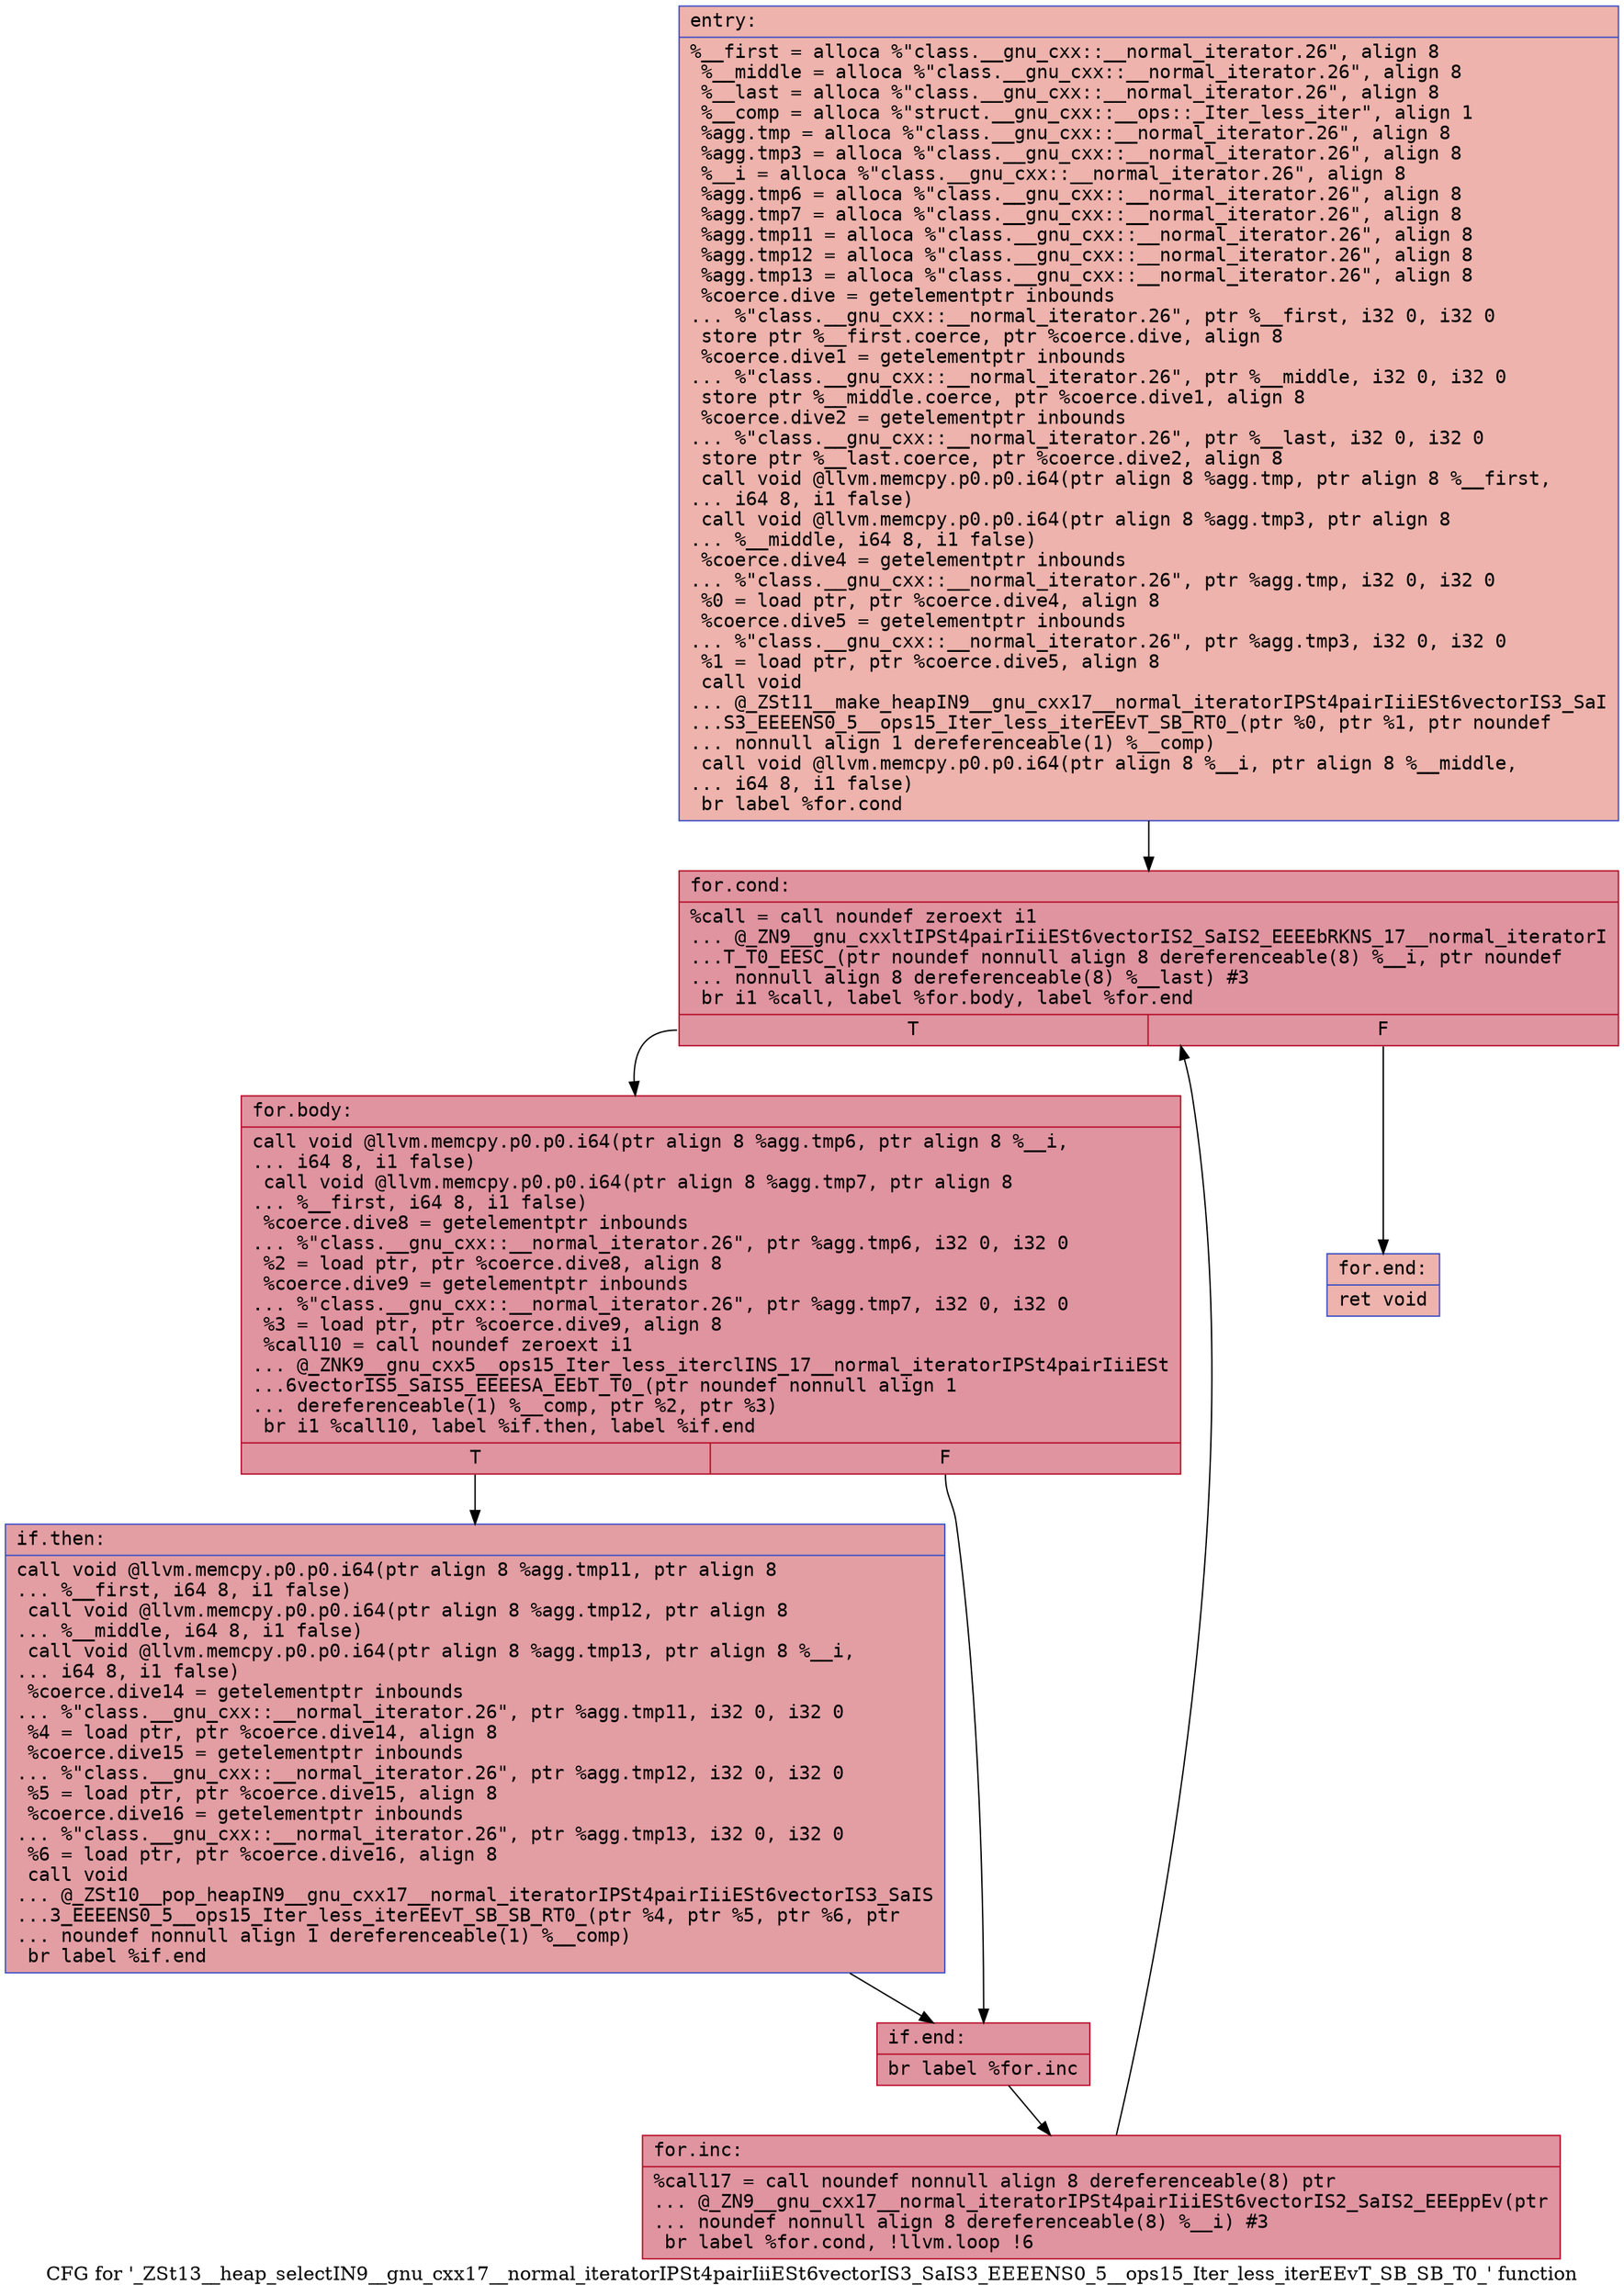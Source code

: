 digraph "CFG for '_ZSt13__heap_selectIN9__gnu_cxx17__normal_iteratorIPSt4pairIiiESt6vectorIS3_SaIS3_EEEENS0_5__ops15_Iter_less_iterEEvT_SB_SB_T0_' function" {
	label="CFG for '_ZSt13__heap_selectIN9__gnu_cxx17__normal_iteratorIPSt4pairIiiESt6vectorIS3_SaIS3_EEEENS0_5__ops15_Iter_less_iterEEvT_SB_SB_T0_' function";

	Node0x56307d73b6a0 [shape=record,color="#3d50c3ff", style=filled, fillcolor="#d6524470" fontname="Courier",label="{entry:\l|  %__first = alloca %\"class.__gnu_cxx::__normal_iterator.26\", align 8\l  %__middle = alloca %\"class.__gnu_cxx::__normal_iterator.26\", align 8\l  %__last = alloca %\"class.__gnu_cxx::__normal_iterator.26\", align 8\l  %__comp = alloca %\"struct.__gnu_cxx::__ops::_Iter_less_iter\", align 1\l  %agg.tmp = alloca %\"class.__gnu_cxx::__normal_iterator.26\", align 8\l  %agg.tmp3 = alloca %\"class.__gnu_cxx::__normal_iterator.26\", align 8\l  %__i = alloca %\"class.__gnu_cxx::__normal_iterator.26\", align 8\l  %agg.tmp6 = alloca %\"class.__gnu_cxx::__normal_iterator.26\", align 8\l  %agg.tmp7 = alloca %\"class.__gnu_cxx::__normal_iterator.26\", align 8\l  %agg.tmp11 = alloca %\"class.__gnu_cxx::__normal_iterator.26\", align 8\l  %agg.tmp12 = alloca %\"class.__gnu_cxx::__normal_iterator.26\", align 8\l  %agg.tmp13 = alloca %\"class.__gnu_cxx::__normal_iterator.26\", align 8\l  %coerce.dive = getelementptr inbounds\l... %\"class.__gnu_cxx::__normal_iterator.26\", ptr %__first, i32 0, i32 0\l  store ptr %__first.coerce, ptr %coerce.dive, align 8\l  %coerce.dive1 = getelementptr inbounds\l... %\"class.__gnu_cxx::__normal_iterator.26\", ptr %__middle, i32 0, i32 0\l  store ptr %__middle.coerce, ptr %coerce.dive1, align 8\l  %coerce.dive2 = getelementptr inbounds\l... %\"class.__gnu_cxx::__normal_iterator.26\", ptr %__last, i32 0, i32 0\l  store ptr %__last.coerce, ptr %coerce.dive2, align 8\l  call void @llvm.memcpy.p0.p0.i64(ptr align 8 %agg.tmp, ptr align 8 %__first,\l... i64 8, i1 false)\l  call void @llvm.memcpy.p0.p0.i64(ptr align 8 %agg.tmp3, ptr align 8\l... %__middle, i64 8, i1 false)\l  %coerce.dive4 = getelementptr inbounds\l... %\"class.__gnu_cxx::__normal_iterator.26\", ptr %agg.tmp, i32 0, i32 0\l  %0 = load ptr, ptr %coerce.dive4, align 8\l  %coerce.dive5 = getelementptr inbounds\l... %\"class.__gnu_cxx::__normal_iterator.26\", ptr %agg.tmp3, i32 0, i32 0\l  %1 = load ptr, ptr %coerce.dive5, align 8\l  call void\l... @_ZSt11__make_heapIN9__gnu_cxx17__normal_iteratorIPSt4pairIiiESt6vectorIS3_SaI\l...S3_EEEENS0_5__ops15_Iter_less_iterEEvT_SB_RT0_(ptr %0, ptr %1, ptr noundef\l... nonnull align 1 dereferenceable(1) %__comp)\l  call void @llvm.memcpy.p0.p0.i64(ptr align 8 %__i, ptr align 8 %__middle,\l... i64 8, i1 false)\l  br label %for.cond\l}"];
	Node0x56307d73b6a0 -> Node0x56307d73cca0[tooltip="entry -> for.cond\nProbability 100.00%" ];
	Node0x56307d73cca0 [shape=record,color="#b70d28ff", style=filled, fillcolor="#b70d2870" fontname="Courier",label="{for.cond:\l|  %call = call noundef zeroext i1\l... @_ZN9__gnu_cxxltIPSt4pairIiiESt6vectorIS2_SaIS2_EEEEbRKNS_17__normal_iteratorI\l...T_T0_EESC_(ptr noundef nonnull align 8 dereferenceable(8) %__i, ptr noundef\l... nonnull align 8 dereferenceable(8) %__last) #3\l  br i1 %call, label %for.body, label %for.end\l|{<s0>T|<s1>F}}"];
	Node0x56307d73cca0:s0 -> Node0x56307d73cfd0[tooltip="for.cond -> for.body\nProbability 96.88%" ];
	Node0x56307d73cca0:s1 -> Node0x56307d73d020[tooltip="for.cond -> for.end\nProbability 3.12%" ];
	Node0x56307d73cfd0 [shape=record,color="#b70d28ff", style=filled, fillcolor="#b70d2870" fontname="Courier",label="{for.body:\l|  call void @llvm.memcpy.p0.p0.i64(ptr align 8 %agg.tmp6, ptr align 8 %__i,\l... i64 8, i1 false)\l  call void @llvm.memcpy.p0.p0.i64(ptr align 8 %agg.tmp7, ptr align 8\l... %__first, i64 8, i1 false)\l  %coerce.dive8 = getelementptr inbounds\l... %\"class.__gnu_cxx::__normal_iterator.26\", ptr %agg.tmp6, i32 0, i32 0\l  %2 = load ptr, ptr %coerce.dive8, align 8\l  %coerce.dive9 = getelementptr inbounds\l... %\"class.__gnu_cxx::__normal_iterator.26\", ptr %agg.tmp7, i32 0, i32 0\l  %3 = load ptr, ptr %coerce.dive9, align 8\l  %call10 = call noundef zeroext i1\l... @_ZNK9__gnu_cxx5__ops15_Iter_less_iterclINS_17__normal_iteratorIPSt4pairIiiESt\l...6vectorIS5_SaIS5_EEEESA_EEbT_T0_(ptr noundef nonnull align 1\l... dereferenceable(1) %__comp, ptr %2, ptr %3)\l  br i1 %call10, label %if.then, label %if.end\l|{<s0>T|<s1>F}}"];
	Node0x56307d73cfd0:s0 -> Node0x56307d73dbc0[tooltip="for.body -> if.then\nProbability 50.00%" ];
	Node0x56307d73cfd0:s1 -> Node0x56307d73dc70[tooltip="for.body -> if.end\nProbability 50.00%" ];
	Node0x56307d73dbc0 [shape=record,color="#3d50c3ff", style=filled, fillcolor="#be242e70" fontname="Courier",label="{if.then:\l|  call void @llvm.memcpy.p0.p0.i64(ptr align 8 %agg.tmp11, ptr align 8\l... %__first, i64 8, i1 false)\l  call void @llvm.memcpy.p0.p0.i64(ptr align 8 %agg.tmp12, ptr align 8\l... %__middle, i64 8, i1 false)\l  call void @llvm.memcpy.p0.p0.i64(ptr align 8 %agg.tmp13, ptr align 8 %__i,\l... i64 8, i1 false)\l  %coerce.dive14 = getelementptr inbounds\l... %\"class.__gnu_cxx::__normal_iterator.26\", ptr %agg.tmp11, i32 0, i32 0\l  %4 = load ptr, ptr %coerce.dive14, align 8\l  %coerce.dive15 = getelementptr inbounds\l... %\"class.__gnu_cxx::__normal_iterator.26\", ptr %agg.tmp12, i32 0, i32 0\l  %5 = load ptr, ptr %coerce.dive15, align 8\l  %coerce.dive16 = getelementptr inbounds\l... %\"class.__gnu_cxx::__normal_iterator.26\", ptr %agg.tmp13, i32 0, i32 0\l  %6 = load ptr, ptr %coerce.dive16, align 8\l  call void\l... @_ZSt10__pop_heapIN9__gnu_cxx17__normal_iteratorIPSt4pairIiiESt6vectorIS3_SaIS\l...3_EEEENS0_5__ops15_Iter_less_iterEEvT_SB_SB_RT0_(ptr %4, ptr %5, ptr %6, ptr\l... noundef nonnull align 1 dereferenceable(1) %__comp)\l  br label %if.end\l}"];
	Node0x56307d73dbc0 -> Node0x56307d73dc70[tooltip="if.then -> if.end\nProbability 100.00%" ];
	Node0x56307d73dc70 [shape=record,color="#b70d28ff", style=filled, fillcolor="#b70d2870" fontname="Courier",label="{if.end:\l|  br label %for.inc\l}"];
	Node0x56307d73dc70 -> Node0x56307d73e8a0[tooltip="if.end -> for.inc\nProbability 100.00%" ];
	Node0x56307d73e8a0 [shape=record,color="#b70d28ff", style=filled, fillcolor="#b70d2870" fontname="Courier",label="{for.inc:\l|  %call17 = call noundef nonnull align 8 dereferenceable(8) ptr\l... @_ZN9__gnu_cxx17__normal_iteratorIPSt4pairIiiESt6vectorIS2_SaIS2_EEEppEv(ptr\l... noundef nonnull align 8 dereferenceable(8) %__i) #3\l  br label %for.cond, !llvm.loop !6\l}"];
	Node0x56307d73e8a0 -> Node0x56307d73cca0[tooltip="for.inc -> for.cond\nProbability 100.00%" ];
	Node0x56307d73d020 [shape=record,color="#3d50c3ff", style=filled, fillcolor="#d6524470" fontname="Courier",label="{for.end:\l|  ret void\l}"];
}
